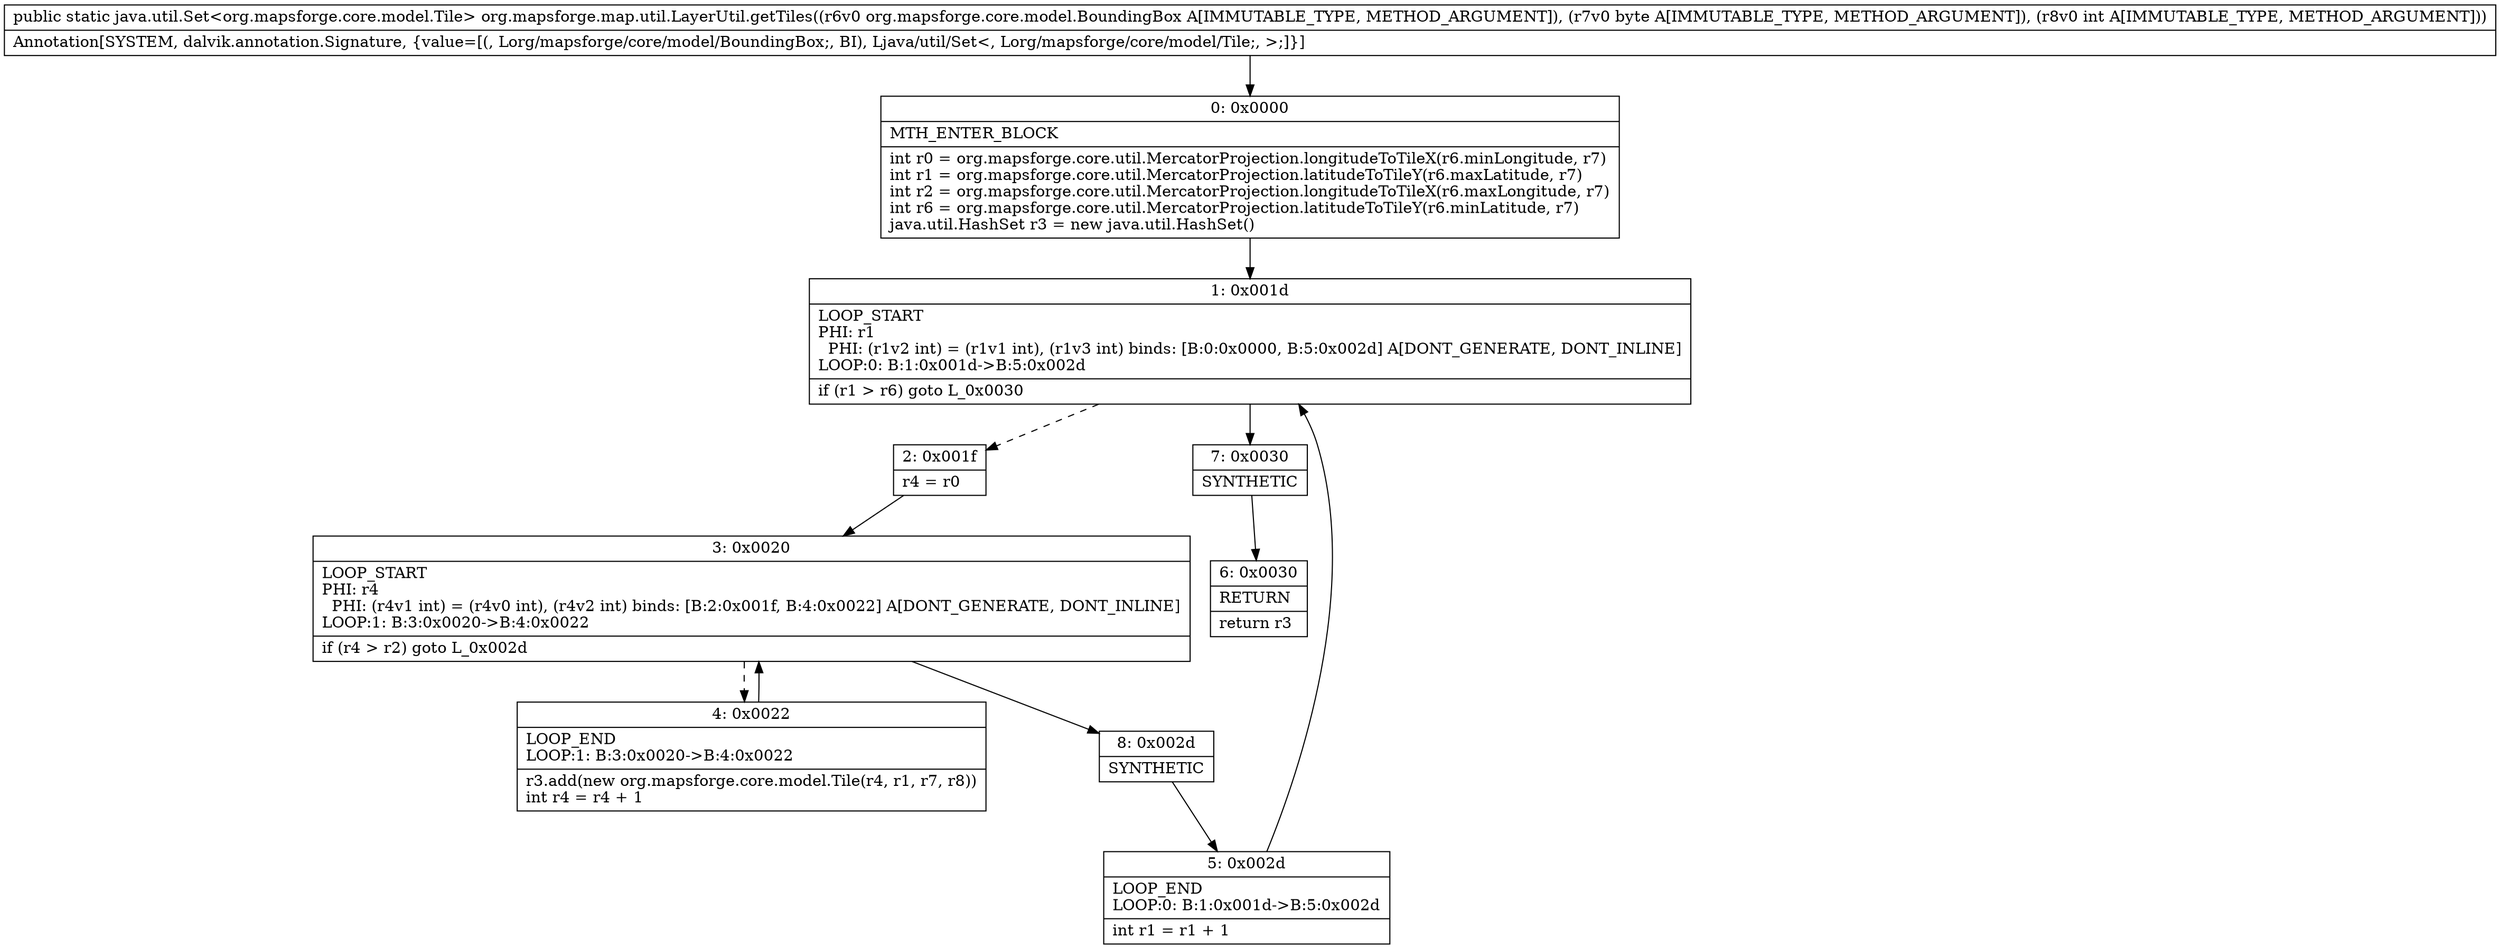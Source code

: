 digraph "CFG fororg.mapsforge.map.util.LayerUtil.getTiles(Lorg\/mapsforge\/core\/model\/BoundingBox;BI)Ljava\/util\/Set;" {
Node_0 [shape=record,label="{0\:\ 0x0000|MTH_ENTER_BLOCK\l|int r0 = org.mapsforge.core.util.MercatorProjection.longitudeToTileX(r6.minLongitude, r7)\lint r1 = org.mapsforge.core.util.MercatorProjection.latitudeToTileY(r6.maxLatitude, r7)\lint r2 = org.mapsforge.core.util.MercatorProjection.longitudeToTileX(r6.maxLongitude, r7)\lint r6 = org.mapsforge.core.util.MercatorProjection.latitudeToTileY(r6.minLatitude, r7)\ljava.util.HashSet r3 = new java.util.HashSet()\l}"];
Node_1 [shape=record,label="{1\:\ 0x001d|LOOP_START\lPHI: r1 \l  PHI: (r1v2 int) = (r1v1 int), (r1v3 int) binds: [B:0:0x0000, B:5:0x002d] A[DONT_GENERATE, DONT_INLINE]\lLOOP:0: B:1:0x001d\-\>B:5:0x002d\l|if (r1 \> r6) goto L_0x0030\l}"];
Node_2 [shape=record,label="{2\:\ 0x001f|r4 = r0\l}"];
Node_3 [shape=record,label="{3\:\ 0x0020|LOOP_START\lPHI: r4 \l  PHI: (r4v1 int) = (r4v0 int), (r4v2 int) binds: [B:2:0x001f, B:4:0x0022] A[DONT_GENERATE, DONT_INLINE]\lLOOP:1: B:3:0x0020\-\>B:4:0x0022\l|if (r4 \> r2) goto L_0x002d\l}"];
Node_4 [shape=record,label="{4\:\ 0x0022|LOOP_END\lLOOP:1: B:3:0x0020\-\>B:4:0x0022\l|r3.add(new org.mapsforge.core.model.Tile(r4, r1, r7, r8))\lint r4 = r4 + 1\l}"];
Node_5 [shape=record,label="{5\:\ 0x002d|LOOP_END\lLOOP:0: B:1:0x001d\-\>B:5:0x002d\l|int r1 = r1 + 1\l}"];
Node_6 [shape=record,label="{6\:\ 0x0030|RETURN\l|return r3\l}"];
Node_7 [shape=record,label="{7\:\ 0x0030|SYNTHETIC\l}"];
Node_8 [shape=record,label="{8\:\ 0x002d|SYNTHETIC\l}"];
MethodNode[shape=record,label="{public static java.util.Set\<org.mapsforge.core.model.Tile\> org.mapsforge.map.util.LayerUtil.getTiles((r6v0 org.mapsforge.core.model.BoundingBox A[IMMUTABLE_TYPE, METHOD_ARGUMENT]), (r7v0 byte A[IMMUTABLE_TYPE, METHOD_ARGUMENT]), (r8v0 int A[IMMUTABLE_TYPE, METHOD_ARGUMENT]))  | Annotation[SYSTEM, dalvik.annotation.Signature, \{value=[(, Lorg\/mapsforge\/core\/model\/BoundingBox;, BI), Ljava\/util\/Set\<, Lorg\/mapsforge\/core\/model\/Tile;, \>;]\}]\l}"];
MethodNode -> Node_0;
Node_0 -> Node_1;
Node_1 -> Node_2[style=dashed];
Node_1 -> Node_7;
Node_2 -> Node_3;
Node_3 -> Node_4[style=dashed];
Node_3 -> Node_8;
Node_4 -> Node_3;
Node_5 -> Node_1;
Node_7 -> Node_6;
Node_8 -> Node_5;
}

